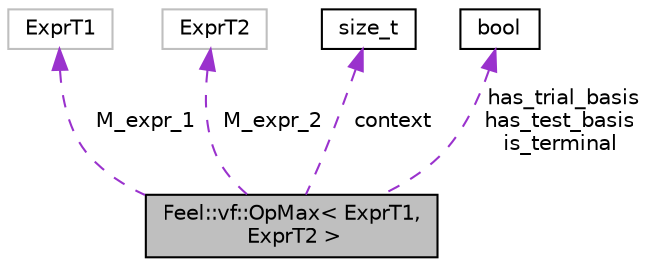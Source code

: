 digraph "Feel::vf::OpMax&lt; ExprT1, ExprT2 &gt;"
{
 // LATEX_PDF_SIZE
  edge [fontname="Helvetica",fontsize="10",labelfontname="Helvetica",labelfontsize="10"];
  node [fontname="Helvetica",fontsize="10",shape=record];
  Node1 [label="Feel::vf::OpMax\< ExprT1,\l ExprT2 \>",height=0.2,width=0.4,color="black", fillcolor="grey75", style="filled", fontcolor="black",tooltip=" "];
  Node2 -> Node1 [dir="back",color="darkorchid3",fontsize="10",style="dashed",label=" M_expr_1" ,fontname="Helvetica"];
  Node2 [label="ExprT1",height=0.2,width=0.4,color="grey75", fillcolor="white", style="filled",tooltip=" "];
  Node3 -> Node1 [dir="back",color="darkorchid3",fontsize="10",style="dashed",label=" M_expr_2" ,fontname="Helvetica"];
  Node3 [label="ExprT2",height=0.2,width=0.4,color="grey75", fillcolor="white", style="filled",tooltip=" "];
  Node4 -> Node1 [dir="back",color="darkorchid3",fontsize="10",style="dashed",label=" context" ,fontname="Helvetica"];
  Node4 [label="size_t",height=0.2,width=0.4,color="black", fillcolor="white", style="filled",URL="$classsize__t.html",tooltip=" "];
  Node5 -> Node1 [dir="back",color="darkorchid3",fontsize="10",style="dashed",label=" has_trial_basis\nhas_test_basis\nis_terminal" ,fontname="Helvetica"];
  Node5 [label="bool",height=0.2,width=0.4,color="black", fillcolor="white", style="filled",URL="$classbool.html",tooltip=" "];
}
